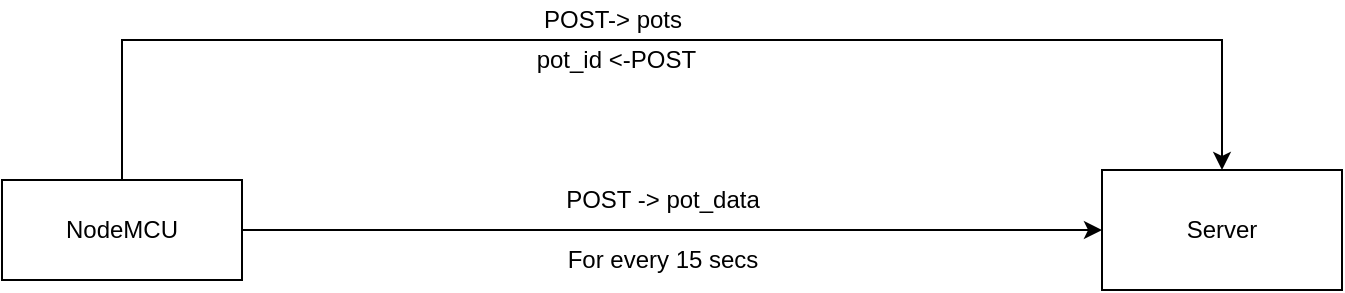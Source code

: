 <mxfile version="14.1.8" type="device"><diagram id="3BW2lIViSfGQFeD0_FKi" name="Page-1"><mxGraphModel dx="1106" dy="997" grid="1" gridSize="10" guides="1" tooltips="1" connect="1" arrows="1" fold="1" page="1" pageScale="1" pageWidth="850" pageHeight="1100" math="0" shadow="0"><root><mxCell id="0"/><mxCell id="1" parent="0"/><mxCell id="EimwBpgpjyw5CAm1lAfj-10" style="edgeStyle=orthogonalEdgeStyle;rounded=0;orthogonalLoop=1;jettySize=auto;html=1;entryX=0.5;entryY=0;entryDx=0;entryDy=0;" edge="1" parent="1" source="EimwBpgpjyw5CAm1lAfj-7" target="EimwBpgpjyw5CAm1lAfj-9"><mxGeometry relative="1" as="geometry"><Array as="points"><mxPoint x="130" y="230"/><mxPoint x="680" y="230"/></Array></mxGeometry></mxCell><mxCell id="EimwBpgpjyw5CAm1lAfj-14" style="edgeStyle=orthogonalEdgeStyle;rounded=0;orthogonalLoop=1;jettySize=auto;html=1;entryX=0;entryY=0.5;entryDx=0;entryDy=0;" edge="1" parent="1" source="EimwBpgpjyw5CAm1lAfj-7" target="EimwBpgpjyw5CAm1lAfj-9"><mxGeometry relative="1" as="geometry"/></mxCell><mxCell id="EimwBpgpjyw5CAm1lAfj-7" value="NodeMCU" style="rounded=0;whiteSpace=wrap;html=1;" vertex="1" parent="1"><mxGeometry x="70" y="300" width="120" height="50" as="geometry"/></mxCell><mxCell id="EimwBpgpjyw5CAm1lAfj-9" value="Server" style="rounded=0;whiteSpace=wrap;html=1;fillColor=#ffffff;" vertex="1" parent="1"><mxGeometry x="620" y="295" width="120" height="60" as="geometry"/></mxCell><mxCell id="EimwBpgpjyw5CAm1lAfj-12" value="POST-&amp;gt; pots" style="text;html=1;resizable=0;autosize=1;align=center;verticalAlign=middle;points=[];fillColor=none;strokeColor=none;rounded=0;" vertex="1" parent="1"><mxGeometry x="335" y="210" width="80" height="20" as="geometry"/></mxCell><mxCell id="EimwBpgpjyw5CAm1lAfj-13" value="&amp;nbsp;pot_id &amp;lt;-POST" style="text;html=1;resizable=0;autosize=1;align=center;verticalAlign=middle;points=[];fillColor=none;strokeColor=none;rounded=0;" vertex="1" parent="1"><mxGeometry x="325" y="230" width="100" height="20" as="geometry"/></mxCell><mxCell id="EimwBpgpjyw5CAm1lAfj-15" value="POST -&amp;gt; pot_data" style="text;html=1;resizable=0;autosize=1;align=center;verticalAlign=middle;points=[];fillColor=none;strokeColor=none;rounded=0;" vertex="1" parent="1"><mxGeometry x="345" y="300" width="110" height="20" as="geometry"/></mxCell><mxCell id="EimwBpgpjyw5CAm1lAfj-16" value="For every 15 secs" style="text;html=1;resizable=0;autosize=1;align=center;verticalAlign=middle;points=[];fillColor=none;strokeColor=none;rounded=0;" vertex="1" parent="1"><mxGeometry x="345" y="330" width="110" height="20" as="geometry"/></mxCell></root></mxGraphModel></diagram></mxfile>